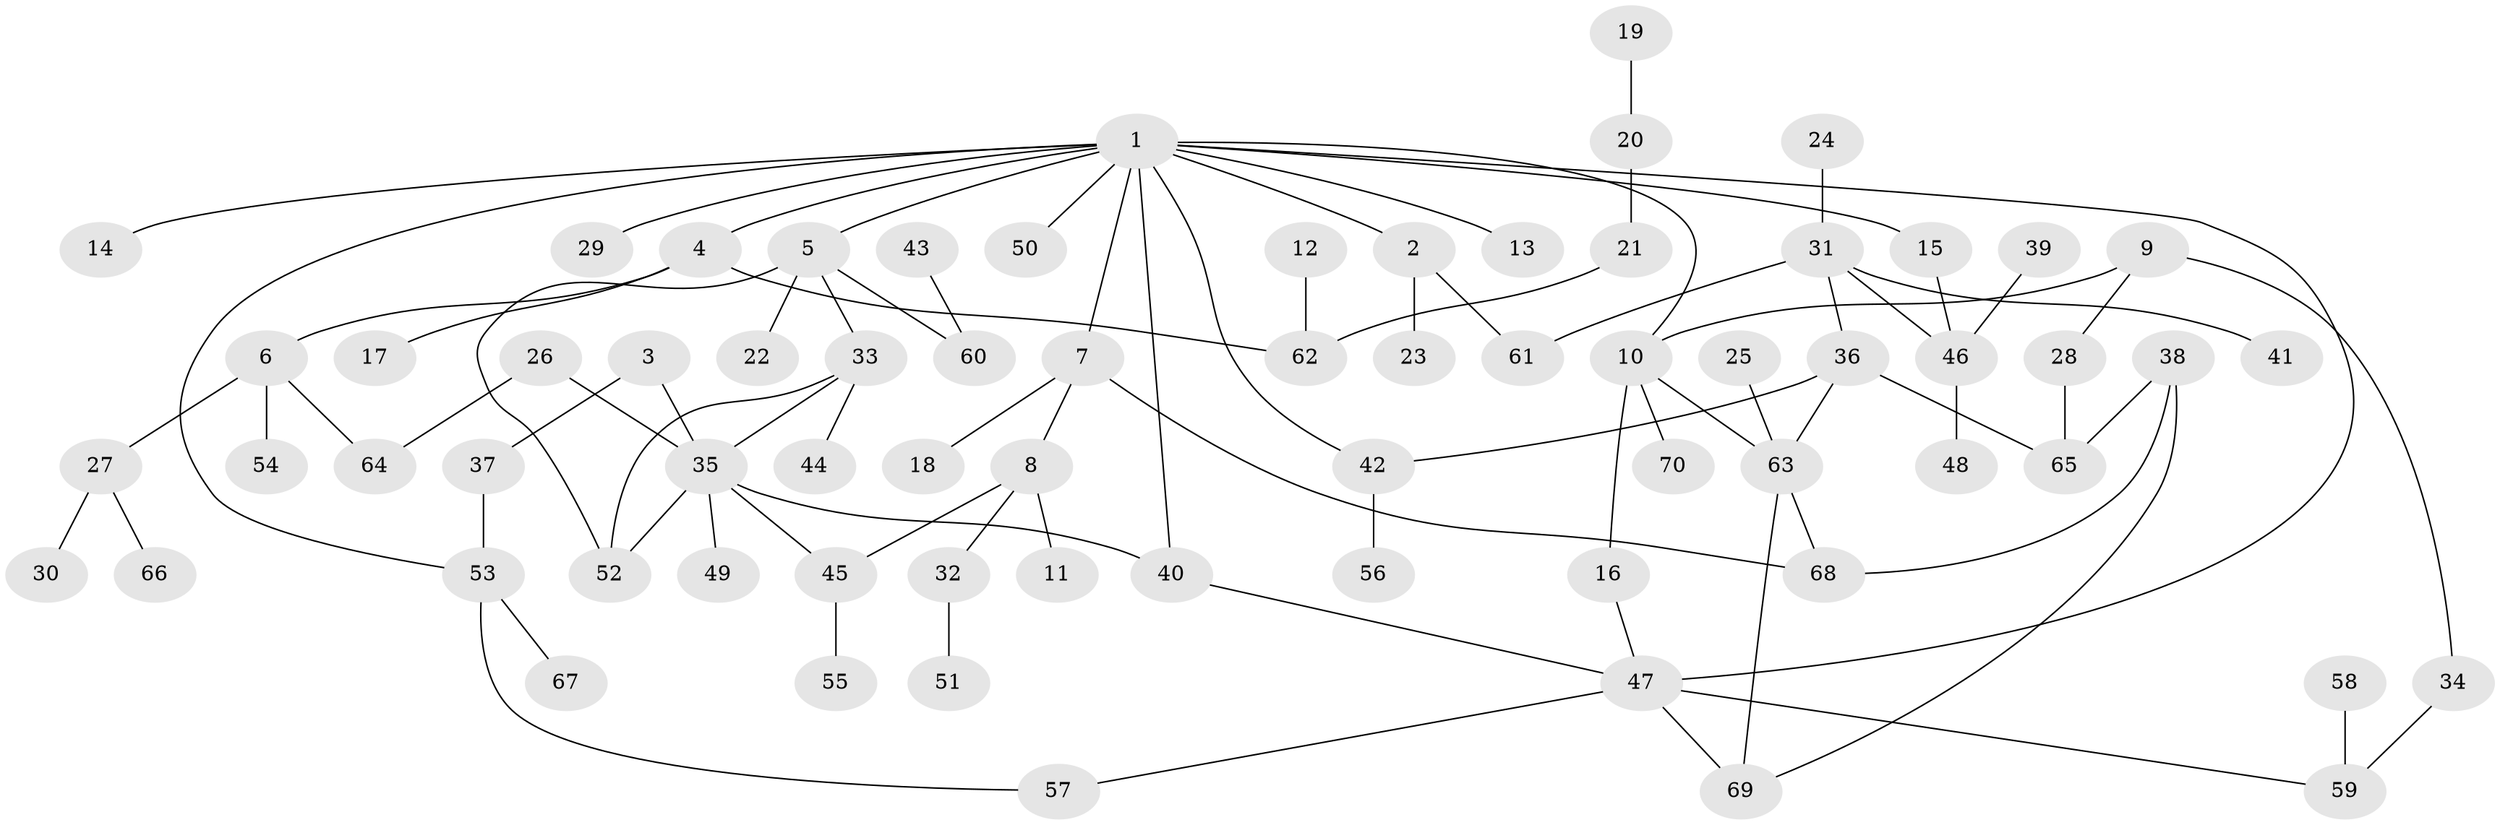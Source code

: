 // original degree distribution, {6: 0.02142857142857143, 10: 0.007142857142857143, 2: 0.2642857142857143, 5: 0.03571428571428571, 3: 0.17857142857142858, 4: 0.10714285714285714, 1: 0.38571428571428573}
// Generated by graph-tools (version 1.1) at 2025/48/03/06/25 01:48:57]
// undirected, 70 vertices, 87 edges
graph export_dot {
graph [start="1"]
  node [color=gray90,style=filled];
  1;
  2;
  3;
  4;
  5;
  6;
  7;
  8;
  9;
  10;
  11;
  12;
  13;
  14;
  15;
  16;
  17;
  18;
  19;
  20;
  21;
  22;
  23;
  24;
  25;
  26;
  27;
  28;
  29;
  30;
  31;
  32;
  33;
  34;
  35;
  36;
  37;
  38;
  39;
  40;
  41;
  42;
  43;
  44;
  45;
  46;
  47;
  48;
  49;
  50;
  51;
  52;
  53;
  54;
  55;
  56;
  57;
  58;
  59;
  60;
  61;
  62;
  63;
  64;
  65;
  66;
  67;
  68;
  69;
  70;
  1 -- 2 [weight=1.0];
  1 -- 4 [weight=1.0];
  1 -- 5 [weight=1.0];
  1 -- 7 [weight=1.0];
  1 -- 10 [weight=1.0];
  1 -- 13 [weight=1.0];
  1 -- 14 [weight=1.0];
  1 -- 15 [weight=1.0];
  1 -- 29 [weight=1.0];
  1 -- 40 [weight=1.0];
  1 -- 42 [weight=1.0];
  1 -- 47 [weight=1.0];
  1 -- 50 [weight=1.0];
  1 -- 53 [weight=1.0];
  2 -- 23 [weight=1.0];
  2 -- 61 [weight=1.0];
  3 -- 35 [weight=1.0];
  3 -- 37 [weight=1.0];
  4 -- 6 [weight=1.0];
  4 -- 17 [weight=1.0];
  4 -- 62 [weight=1.0];
  5 -- 22 [weight=1.0];
  5 -- 33 [weight=1.0];
  5 -- 52 [weight=1.0];
  5 -- 60 [weight=1.0];
  6 -- 27 [weight=2.0];
  6 -- 54 [weight=1.0];
  6 -- 64 [weight=1.0];
  7 -- 8 [weight=1.0];
  7 -- 18 [weight=1.0];
  7 -- 68 [weight=1.0];
  8 -- 11 [weight=1.0];
  8 -- 32 [weight=1.0];
  8 -- 45 [weight=1.0];
  9 -- 10 [weight=1.0];
  9 -- 28 [weight=1.0];
  9 -- 34 [weight=1.0];
  10 -- 16 [weight=1.0];
  10 -- 63 [weight=1.0];
  10 -- 70 [weight=1.0];
  12 -- 62 [weight=1.0];
  15 -- 46 [weight=1.0];
  16 -- 47 [weight=1.0];
  19 -- 20 [weight=1.0];
  20 -- 21 [weight=1.0];
  21 -- 62 [weight=1.0];
  24 -- 31 [weight=1.0];
  25 -- 63 [weight=1.0];
  26 -- 35 [weight=1.0];
  26 -- 64 [weight=1.0];
  27 -- 30 [weight=1.0];
  27 -- 66 [weight=1.0];
  28 -- 65 [weight=1.0];
  31 -- 36 [weight=1.0];
  31 -- 41 [weight=1.0];
  31 -- 46 [weight=1.0];
  31 -- 61 [weight=1.0];
  32 -- 51 [weight=1.0];
  33 -- 35 [weight=1.0];
  33 -- 44 [weight=1.0];
  33 -- 52 [weight=1.0];
  34 -- 59 [weight=1.0];
  35 -- 40 [weight=1.0];
  35 -- 45 [weight=1.0];
  35 -- 49 [weight=1.0];
  35 -- 52 [weight=1.0];
  36 -- 42 [weight=1.0];
  36 -- 63 [weight=1.0];
  36 -- 65 [weight=1.0];
  37 -- 53 [weight=1.0];
  38 -- 65 [weight=1.0];
  38 -- 68 [weight=1.0];
  38 -- 69 [weight=1.0];
  39 -- 46 [weight=1.0];
  40 -- 47 [weight=1.0];
  42 -- 56 [weight=1.0];
  43 -- 60 [weight=1.0];
  45 -- 55 [weight=1.0];
  46 -- 48 [weight=1.0];
  47 -- 57 [weight=1.0];
  47 -- 59 [weight=1.0];
  47 -- 69 [weight=1.0];
  53 -- 57 [weight=1.0];
  53 -- 67 [weight=1.0];
  58 -- 59 [weight=1.0];
  63 -- 68 [weight=1.0];
  63 -- 69 [weight=1.0];
}
